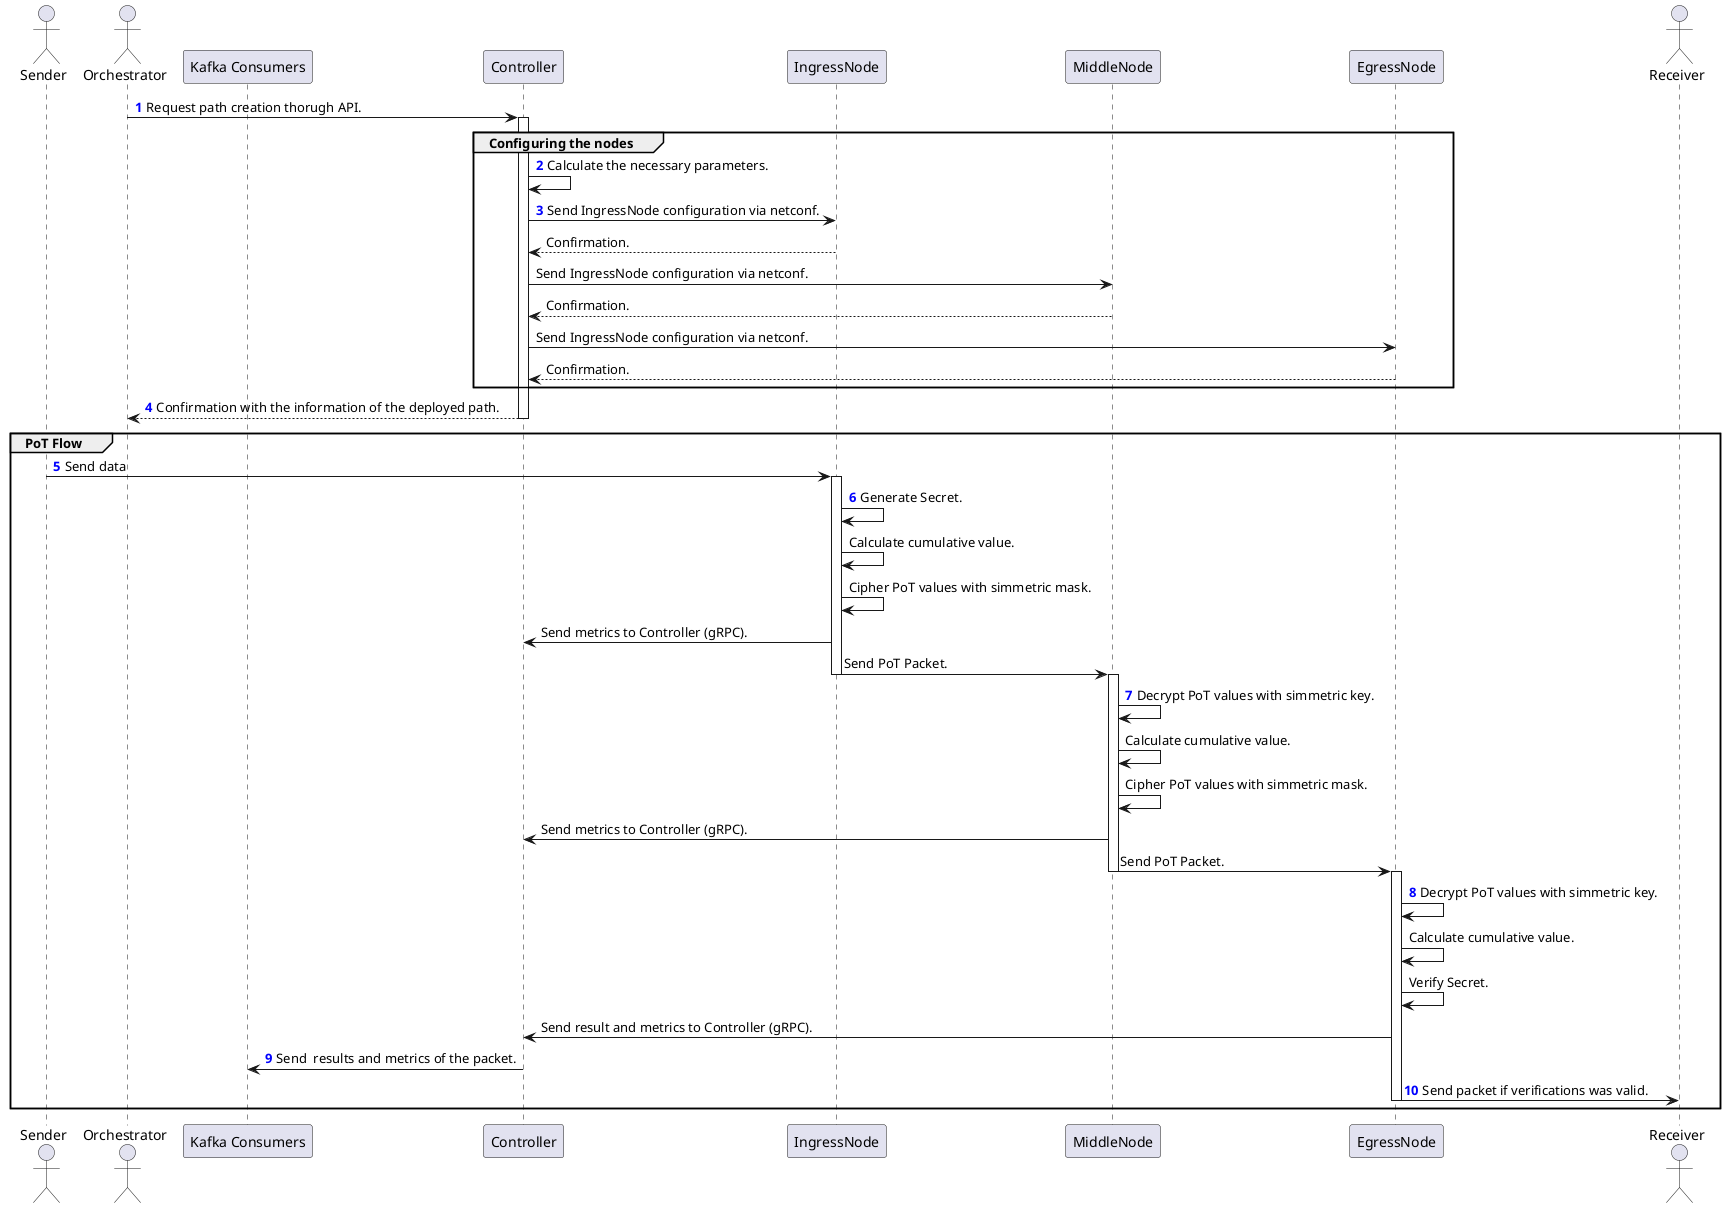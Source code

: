 @startuml
actor Sender
actor Orchestrator 
participant "Kafka Consumers"
participant Controller
participant IngressNode
participant MiddleNode
participant EgressNode
actor Receiver
autonumber "<font color=blue><b>0"
Orchestrator  -> Controller : Request path creation thorugh API.
autonumber stop
activate Controller
group Configuring the nodes
autonumber resume
Controller -> Controller: Calculate the necessary parameters.
Controller -> IngressNode: Send IngressNode configuration via netconf.
autonumber stop
IngressNode--> Controller: Confirmation.
Controller -> MiddleNode: Send IngressNode configuration via netconf.
MiddleNode--> Controller: Confirmation.
Controller -> EgressNode: Send IngressNode configuration via netconf.
EgressNode--> Controller: Confirmation.
end 
autonumber resume
Controller --> Orchestrator: Confirmation with the information of the deployed path.
autonumber stop
deactivate Controller
group PoT Flow
autonumber resume
Sender -> IngressNode: Send data
activate IngressNode
IngressNode -> IngressNode: Generate Secret.
autonumber stop
IngressNode -> IngressNode: Calculate cumulative value.
IngressNode -> IngressNode: Cipher PoT values with simmetric mask.
IngressNode -> Controller: Send metrics to Controller (gRPC).
IngressNode -> MiddleNode: Send PoT Packet.
deactivate IngressNode
activate MiddleNode
autonumber resume
MiddleNode -> MiddleNode: Decrypt PoT values with simmetric key.
autonumber stop
MiddleNode -> MiddleNode: Calculate cumulative value.
MiddleNode -> MiddleNode : Cipher PoT values with simmetric mask.
MiddleNode -> Controller: Send metrics to Controller (gRPC).
MiddleNode -> EgressNode: Send PoT Packet.
deactivate MiddleNode
activate EgressNode
autonumber resume
EgressNode -> EgressNode: Decrypt PoT values with simmetric key.
autonumber stop
EgressNode -> EgressNode: Calculate cumulative value.
EgressNode -> EgressNode: Verify Secret.
EgressNode -> Controller: Send result and metrics to Controller (gRPC).
autonumber resume
Controller -> "Kafka Consumers": Send  results and metrics of the packet.
EgressNode -> Receiver: Send packet if verifications was valid.
autonumber stop
deactivate EgressNode
end
@enduml